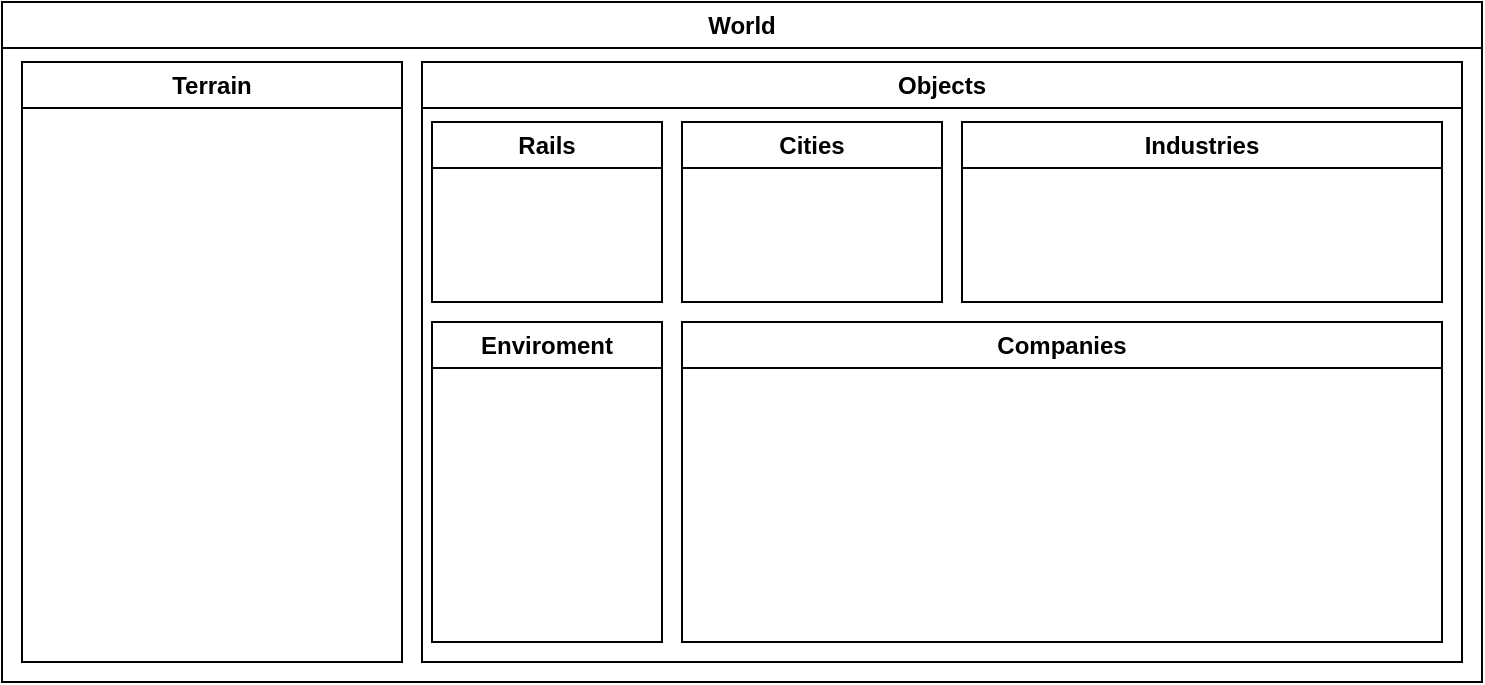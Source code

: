 <mxfile>
    <diagram id="PV8DR9O7Qa6q8P4uxZd3" name="Highlevel World">
        <mxGraphModel dx="1456" dy="639" grid="1" gridSize="10" guides="1" tooltips="1" connect="1" arrows="1" fold="1" page="1" pageScale="1" pageWidth="850" pageHeight="1100" math="0" shadow="0">
            <root>
                <mxCell id="0"/>
                <mxCell id="1" parent="0"/>
                <mxCell id="3" value="World" style="swimlane;whiteSpace=wrap;html=1;" parent="1" vertex="1">
                    <mxGeometry x="50" y="50" width="740" height="340" as="geometry"/>
                </mxCell>
                <mxCell id="4" value="Terrain" style="swimlane;whiteSpace=wrap;html=1;" parent="3" vertex="1">
                    <mxGeometry x="10" y="30" width="190" height="300" as="geometry"/>
                </mxCell>
                <mxCell id="5" value="Objects" style="swimlane;whiteSpace=wrap;html=1;" parent="3" vertex="1">
                    <mxGeometry x="210" y="30" width="520" height="300" as="geometry">
                        <mxRectangle x="270" y="30" width="80" height="30" as="alternateBounds"/>
                    </mxGeometry>
                </mxCell>
                <mxCell id="6" value="Rails" style="swimlane;whiteSpace=wrap;html=1;" parent="5" vertex="1">
                    <mxGeometry x="5" y="30" width="115" height="90" as="geometry">
                        <mxRectangle x="5" y="30" width="70" height="30" as="alternateBounds"/>
                    </mxGeometry>
                </mxCell>
                <mxCell id="11" value="Cities" style="swimlane;whiteSpace=wrap;html=1;" parent="5" vertex="1">
                    <mxGeometry x="130" y="30" width="130" height="90" as="geometry">
                        <mxRectangle x="5" y="30" width="70" height="30" as="alternateBounds"/>
                    </mxGeometry>
                </mxCell>
                <mxCell id="12" value="Industries" style="swimlane;whiteSpace=wrap;html=1;" parent="5" vertex="1">
                    <mxGeometry x="270" y="30" width="240" height="90" as="geometry">
                        <mxRectangle x="5" y="30" width="70" height="30" as="alternateBounds"/>
                    </mxGeometry>
                </mxCell>
                <mxCell id="13" value="Companies" style="swimlane;whiteSpace=wrap;html=1;" parent="5" vertex="1">
                    <mxGeometry x="130" y="130" width="380" height="160" as="geometry">
                        <mxRectangle x="5" y="30" width="70" height="30" as="alternateBounds"/>
                    </mxGeometry>
                </mxCell>
                <mxCell id="21" value="Enviroment" style="swimlane;whiteSpace=wrap;html=1;" parent="5" vertex="1">
                    <mxGeometry x="5" y="130" width="115" height="160" as="geometry">
                        <mxRectangle x="5" y="30" width="70" height="30" as="alternateBounds"/>
                    </mxGeometry>
                </mxCell>
            </root>
        </mxGraphModel>
    </diagram>
    <diagram id="k3h_78j-g-G8LuxN0GKx" name="Biomes">
        <mxGraphModel dx="1004" dy="441" grid="1" gridSize="10" guides="1" tooltips="1" connect="1" arrows="1" fold="1" page="1" pageScale="1" pageWidth="850" pageHeight="1100" math="0" shadow="0">
            <root>
                <mxCell id="0"/>
                <mxCell id="1" parent="0"/>
                <mxCell id="YPkfwmVV87nAmRGDqk8z-1" value="Aquatic" style="rounded=0;whiteSpace=wrap;html=1;" vertex="1" parent="1">
                    <mxGeometry x="90" y="10" width="120" height="60" as="geometry"/>
                </mxCell>
                <mxCell id="YPkfwmVV87nAmRGDqk8z-2" value="Non Aquatic" style="rounded=0;whiteSpace=wrap;html=1;" vertex="1" parent="1">
                    <mxGeometry x="400" y="100" width="120" height="60" as="geometry"/>
                </mxCell>
                <mxCell id="YPkfwmVV87nAmRGDqk8z-3" value="Shores" style="whiteSpace=wrap;html=1;aspect=fixed;" vertex="1" parent="1">
                    <mxGeometry x="10" y="110" width="80" height="80" as="geometry"/>
                </mxCell>
                <mxCell id="YPkfwmVV87nAmRGDqk8z-5" value="Ocean" style="whiteSpace=wrap;html=1;aspect=fixed;" vertex="1" parent="1">
                    <mxGeometry x="110" y="110" width="80" height="80" as="geometry"/>
                </mxCell>
                <mxCell id="YPkfwmVV87nAmRGDqk8z-6" value="Deep Ocean" style="whiteSpace=wrap;html=1;aspect=fixed;" vertex="1" parent="1">
                    <mxGeometry x="210" y="110" width="80" height="80" as="geometry"/>
                </mxCell>
                <mxCell id="YPkfwmVV87nAmRGDqk8z-8" value="" style="endArrow=classic;html=1;exitX=0.75;exitY=1;exitDx=0;exitDy=0;entryX=0.25;entryY=0;entryDx=0;entryDy=0;" edge="1" parent="1" source="YPkfwmVV87nAmRGDqk8z-1" target="YPkfwmVV87nAmRGDqk8z-6">
                    <mxGeometry width="50" height="50" relative="1" as="geometry">
                        <mxPoint x="170" y="70" as="sourcePoint"/>
                        <mxPoint x="230" y="110" as="targetPoint"/>
                    </mxGeometry>
                </mxCell>
                <mxCell id="YPkfwmVV87nAmRGDqk8z-9" value="" style="endArrow=classic;html=1;exitX=0.5;exitY=1;exitDx=0;exitDy=0;entryX=0.5;entryY=0;entryDx=0;entryDy=0;" edge="1" parent="1" source="YPkfwmVV87nAmRGDqk8z-1" target="YPkfwmVV87nAmRGDqk8z-5">
                    <mxGeometry width="50" height="50" relative="1" as="geometry">
                        <mxPoint x="370" y="170" as="sourcePoint"/>
                        <mxPoint x="420" y="120" as="targetPoint"/>
                    </mxGeometry>
                </mxCell>
                <mxCell id="YPkfwmVV87nAmRGDqk8z-10" value="" style="endArrow=classic;html=1;exitX=0.25;exitY=1;exitDx=0;exitDy=0;entryX=0.75;entryY=0;entryDx=0;entryDy=0;" edge="1" parent="1" source="YPkfwmVV87nAmRGDqk8z-1" target="YPkfwmVV87nAmRGDqk8z-3">
                    <mxGeometry width="50" height="50" relative="1" as="geometry">
                        <mxPoint x="370" y="170" as="sourcePoint"/>
                        <mxPoint x="420" y="120" as="targetPoint"/>
                    </mxGeometry>
                </mxCell>
                <mxCell id="YPkfwmVV87nAmRGDqk8z-76" value="Biome" style="swimlane;fontStyle=0;childLayout=stackLayout;horizontal=1;startSize=30;horizontalStack=0;resizeParent=1;resizeParentMax=0;resizeLast=0;collapsible=1;marginBottom=0;whiteSpace=wrap;html=1;" vertex="1" parent="1">
                    <mxGeometry x="40" y="320" width="140" height="150" as="geometry">
                        <mxRectangle x="70" y="310" width="70" height="30" as="alternateBounds"/>
                    </mxGeometry>
                </mxCell>
                <mxCell id="YPkfwmVV87nAmRGDqk8z-105" value="Height" style="text;strokeColor=none;fillColor=none;align=left;verticalAlign=middle;spacingLeft=4;spacingRight=4;overflow=hidden;points=[[0,0.5],[1,0.5]];portConstraint=eastwest;rotatable=0;whiteSpace=wrap;html=1;" vertex="1" parent="YPkfwmVV87nAmRGDqk8z-76">
                    <mxGeometry y="30" width="140" height="30" as="geometry"/>
                </mxCell>
                <mxCell id="YPkfwmVV87nAmRGDqk8z-78" value="Temperature" style="text;strokeColor=none;fillColor=none;align=left;verticalAlign=middle;spacingLeft=4;spacingRight=4;overflow=hidden;points=[[0,0.5],[1,0.5]];portConstraint=eastwest;rotatable=0;whiteSpace=wrap;html=1;" vertex="1" parent="YPkfwmVV87nAmRGDqk8z-76">
                    <mxGeometry y="60" width="140" height="30" as="geometry"/>
                </mxCell>
                <mxCell id="YPkfwmVV87nAmRGDqk8z-79" value="Moisture" style="text;strokeColor=none;fillColor=none;align=left;verticalAlign=middle;spacingLeft=4;spacingRight=4;overflow=hidden;points=[[0,0.5],[1,0.5]];portConstraint=eastwest;rotatable=0;whiteSpace=wrap;html=1;" vertex="1" parent="YPkfwmVV87nAmRGDqk8z-76">
                    <mxGeometry y="90" width="140" height="30" as="geometry"/>
                </mxCell>
                <mxCell id="YPkfwmVV87nAmRGDqk8z-80" value="Ground Type" style="text;strokeColor=none;fillColor=none;align=left;verticalAlign=middle;spacingLeft=4;spacingRight=4;overflow=hidden;points=[[0,0.5],[1,0.5]];portConstraint=eastwest;rotatable=0;whiteSpace=wrap;html=1;" vertex="1" parent="YPkfwmVV87nAmRGDqk8z-76">
                    <mxGeometry y="120" width="140" height="30" as="geometry"/>
                </mxCell>
                <mxCell id="YPkfwmVV87nAmRGDqk8z-86" value="Temperature Types" style="swimlane;fontStyle=0;childLayout=stackLayout;horizontal=1;startSize=30;horizontalStack=0;resizeParent=1;resizeParentMax=0;resizeLast=0;collapsible=1;marginBottom=0;whiteSpace=wrap;html=1;" vertex="1" parent="1">
                    <mxGeometry x="360" y="360" width="140" height="150" as="geometry"/>
                </mxCell>
                <mxCell id="YPkfwmVV87nAmRGDqk8z-87" value="Hot" style="text;strokeColor=none;fillColor=none;align=left;verticalAlign=middle;spacingLeft=4;spacingRight=4;overflow=hidden;points=[[0,0.5],[1,0.5]];portConstraint=eastwest;rotatable=0;whiteSpace=wrap;html=1;" vertex="1" parent="YPkfwmVV87nAmRGDqk8z-86">
                    <mxGeometry y="30" width="140" height="30" as="geometry"/>
                </mxCell>
                <mxCell id="YPkfwmVV87nAmRGDqk8z-88" value="Temperate" style="text;strokeColor=none;fillColor=none;align=left;verticalAlign=middle;spacingLeft=4;spacingRight=4;overflow=hidden;points=[[0,0.5],[1,0.5]];portConstraint=eastwest;rotatable=0;whiteSpace=wrap;html=1;" vertex="1" parent="YPkfwmVV87nAmRGDqk8z-86">
                    <mxGeometry y="60" width="140" height="30" as="geometry"/>
                </mxCell>
                <mxCell id="YPkfwmVV87nAmRGDqk8z-89" value="Cold" style="text;strokeColor=none;fillColor=none;align=left;verticalAlign=middle;spacingLeft=4;spacingRight=4;overflow=hidden;points=[[0,0.5],[1,0.5]];portConstraint=eastwest;rotatable=0;whiteSpace=wrap;html=1;" vertex="1" parent="YPkfwmVV87nAmRGDqk8z-86">
                    <mxGeometry y="90" width="140" height="30" as="geometry"/>
                </mxCell>
                <mxCell id="YPkfwmVV87nAmRGDqk8z-106" value="Arctic" style="text;strokeColor=none;fillColor=none;align=left;verticalAlign=middle;spacingLeft=4;spacingRight=4;overflow=hidden;points=[[0,0.5],[1,0.5]];portConstraint=eastwest;rotatable=0;whiteSpace=wrap;html=1;" vertex="1" parent="YPkfwmVV87nAmRGDqk8z-86">
                    <mxGeometry y="120" width="140" height="30" as="geometry"/>
                </mxCell>
                <mxCell id="YPkfwmVV87nAmRGDqk8z-91" value="Moisture Types" style="swimlane;fontStyle=0;childLayout=stackLayout;horizontal=1;startSize=30;horizontalStack=0;resizeParent=1;resizeParentMax=0;resizeLast=0;collapsible=1;marginBottom=0;whiteSpace=wrap;html=1;" vertex="1" parent="1">
                    <mxGeometry x="520" y="360" width="140" height="120" as="geometry"/>
                </mxCell>
                <mxCell id="YPkfwmVV87nAmRGDqk8z-92" value="Wet" style="text;strokeColor=none;fillColor=none;align=left;verticalAlign=middle;spacingLeft=4;spacingRight=4;overflow=hidden;points=[[0,0.5],[1,0.5]];portConstraint=eastwest;rotatable=0;whiteSpace=wrap;html=1;" vertex="1" parent="YPkfwmVV87nAmRGDqk8z-91">
                    <mxGeometry y="30" width="140" height="30" as="geometry"/>
                </mxCell>
                <mxCell id="YPkfwmVV87nAmRGDqk8z-93" value="Mesic" style="text;strokeColor=none;fillColor=none;align=left;verticalAlign=middle;spacingLeft=4;spacingRight=4;overflow=hidden;points=[[0,0.5],[1,0.5]];portConstraint=eastwest;rotatable=0;whiteSpace=wrap;html=1;" vertex="1" parent="YPkfwmVV87nAmRGDqk8z-91">
                    <mxGeometry y="60" width="140" height="30" as="geometry"/>
                </mxCell>
                <mxCell id="YPkfwmVV87nAmRGDqk8z-94" value="Dry" style="text;strokeColor=none;fillColor=none;align=left;verticalAlign=middle;spacingLeft=4;spacingRight=4;overflow=hidden;points=[[0,0.5],[1,0.5]];portConstraint=eastwest;rotatable=0;whiteSpace=wrap;html=1;" vertex="1" parent="YPkfwmVV87nAmRGDqk8z-91">
                    <mxGeometry y="90" width="140" height="30" as="geometry"/>
                </mxCell>
                <mxCell id="YPkfwmVV87nAmRGDqk8z-96" value="Height Types" style="swimlane;fontStyle=0;childLayout=stackLayout;horizontal=1;startSize=30;horizontalStack=0;resizeParent=1;resizeParentMax=0;resizeLast=0;collapsible=1;marginBottom=0;whiteSpace=wrap;html=1;" vertex="1" parent="1">
                    <mxGeometry x="200" y="360" width="140" height="150" as="geometry">
                        <mxRectangle x="230" y="310" width="140" height="30" as="alternateBounds"/>
                    </mxGeometry>
                </mxCell>
                <mxCell id="YPkfwmVV87nAmRGDqk8z-97" value="Ocean" style="text;strokeColor=none;fillColor=none;align=left;verticalAlign=middle;spacingLeft=4;spacingRight=4;overflow=hidden;points=[[0,0.5],[1,0.5]];portConstraint=eastwest;rotatable=0;whiteSpace=wrap;html=1;" vertex="1" parent="YPkfwmVV87nAmRGDqk8z-96">
                    <mxGeometry y="30" width="140" height="30" as="geometry"/>
                </mxCell>
                <mxCell id="YPkfwmVV87nAmRGDqk8z-98" value="Lowlands" style="text;strokeColor=none;fillColor=none;align=left;verticalAlign=middle;spacingLeft=4;spacingRight=4;overflow=hidden;points=[[0,0.5],[1,0.5]];portConstraint=eastwest;rotatable=0;whiteSpace=wrap;html=1;" vertex="1" parent="YPkfwmVV87nAmRGDqk8z-96">
                    <mxGeometry y="60" width="140" height="30" as="geometry"/>
                </mxCell>
                <mxCell id="YPkfwmVV87nAmRGDqk8z-99" value="Midlands" style="text;strokeColor=none;fillColor=none;align=left;verticalAlign=middle;spacingLeft=4;spacingRight=4;overflow=hidden;points=[[0,0.5],[1,0.5]];portConstraint=eastwest;rotatable=0;whiteSpace=wrap;html=1;" vertex="1" parent="YPkfwmVV87nAmRGDqk8z-96">
                    <mxGeometry y="90" width="140" height="30" as="geometry"/>
                </mxCell>
                <mxCell id="YPkfwmVV87nAmRGDqk8z-100" value="Highlands" style="text;strokeColor=none;fillColor=none;align=left;verticalAlign=middle;spacingLeft=4;spacingRight=4;overflow=hidden;points=[[0,0.5],[1,0.5]];portConstraint=eastwest;rotatable=0;whiteSpace=wrap;html=1;" vertex="1" parent="YPkfwmVV87nAmRGDqk8z-96">
                    <mxGeometry y="120" width="140" height="30" as="geometry"/>
                </mxCell>
                <mxCell id="YPkfwmVV87nAmRGDqk8z-101" value="Ground Types" style="swimlane;fontStyle=0;childLayout=stackLayout;horizontal=1;startSize=30;horizontalStack=0;resizeParent=1;resizeParentMax=0;resizeLast=0;collapsible=1;marginBottom=0;whiteSpace=wrap;html=1;" vertex="1" parent="1">
                    <mxGeometry x="680" y="360" width="140" height="120" as="geometry"/>
                </mxCell>
                <mxCell id="YPkfwmVV87nAmRGDqk8z-102" value="Unstable Hard" style="text;strokeColor=none;fillColor=none;align=left;verticalAlign=middle;spacingLeft=4;spacingRight=4;overflow=hidden;points=[[0,0.5],[1,0.5]];portConstraint=eastwest;rotatable=0;whiteSpace=wrap;html=1;" vertex="1" parent="YPkfwmVV87nAmRGDqk8z-101">
                    <mxGeometry y="30" width="140" height="30" as="geometry"/>
                </mxCell>
                <mxCell id="YPkfwmVV87nAmRGDqk8z-103" value="Stable" style="text;strokeColor=none;fillColor=none;align=left;verticalAlign=middle;spacingLeft=4;spacingRight=4;overflow=hidden;points=[[0,0.5],[1,0.5]];portConstraint=eastwest;rotatable=0;whiteSpace=wrap;html=1;" vertex="1" parent="YPkfwmVV87nAmRGDqk8z-101">
                    <mxGeometry y="60" width="140" height="30" as="geometry"/>
                </mxCell>
                <mxCell id="YPkfwmVV87nAmRGDqk8z-104" value="Unstable Soft" style="text;strokeColor=none;fillColor=none;align=left;verticalAlign=middle;spacingLeft=4;spacingRight=4;overflow=hidden;points=[[0,0.5],[1,0.5]];portConstraint=eastwest;rotatable=0;whiteSpace=wrap;html=1;" vertex="1" parent="YPkfwmVV87nAmRGDqk8z-101">
                    <mxGeometry y="90" width="140" height="30" as="geometry"/>
                </mxCell>
            </root>
        </mxGraphModel>
    </diagram>
</mxfile>